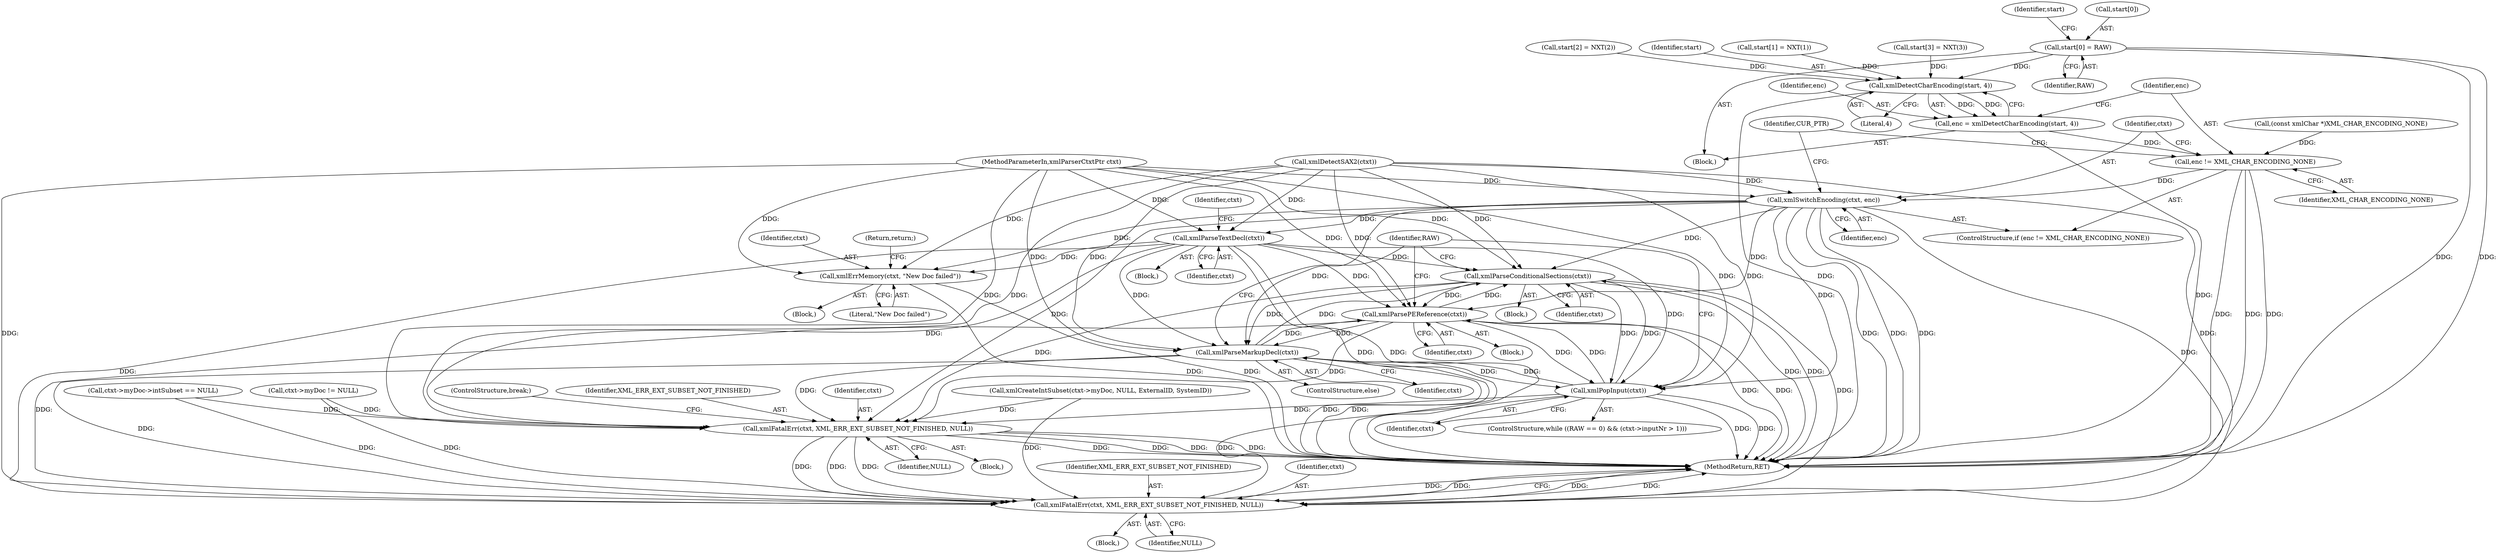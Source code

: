 digraph "0_Chrome_d0947db40187f4708c58e64cbd6013faf9eddeed_22@array" {
"1000135" [label="(Call,start[0] = RAW)"];
"1000160" [label="(Call,xmlDetectCharEncoding(start, 4))"];
"1000158" [label="(Call,enc = xmlDetectCharEncoding(start, 4))"];
"1000164" [label="(Call,enc != XML_CHAR_ENCODING_NONE)"];
"1000167" [label="(Call,xmlSwitchEncoding(ctxt, enc))"];
"1000179" [label="(Call,xmlParseTextDecl(ctxt))"];
"1000208" [label="(Call,xmlErrMemory(ctxt, \"New Doc failed\"))"];
"1000304" [label="(Call,xmlParseConditionalSections(ctxt))"];
"1000318" [label="(Call,xmlParsePEReference(ctxt))"];
"1000321" [label="(Call,xmlParseMarkupDecl(ctxt))"];
"1000333" [label="(Call,xmlPopInput(ctxt))"];
"1000348" [label="(Call,xmlFatalErr(ctxt, XML_ERR_EXT_SUBSET_NOT_FINISHED, NULL))"];
"1000358" [label="(Call,xmlFatalErr(ctxt, XML_ERR_EXT_SUBSET_NOT_FINISHED, NULL))"];
"1000160" [label="(Call,xmlDetectCharEncoding(start, 4))"];
"1000166" [label="(Identifier,XML_CHAR_ENCODING_NONE)"];
"1000135" [label="(Call,start[0] = RAW)"];
"1000226" [label="(Call,ctxt->myDoc->intSubset == NULL)"];
"1000103" [label="(MethodParameterIn,xmlParserCtxtPtr ctxt)"];
"1000352" [label="(ControlStructure,break;)"];
"1000116" [label="(Call,(const xmlChar *)XML_CHAR_ENCODING_NONE)"];
"1000158" [label="(Call,enc = xmlDetectCharEncoding(start, 4))"];
"1000146" [label="(Call,start[2] = NXT(2))"];
"1000163" [label="(ControlStructure,if (enc != XML_CHAR_ENCODING_NONE))"];
"1000357" [label="(Block,)"];
"1000326" [label="(Identifier,RAW)"];
"1000161" [label="(Identifier,start)"];
"1000142" [label="(Identifier,start)"];
"1000320" [label="(ControlStructure,else)"];
"1000162" [label="(Literal,4)"];
"1000132" [label="(Block,)"];
"1000303" [label="(Block,)"];
"1000317" [label="(Block,)"];
"1000360" [label="(Identifier,XML_ERR_EXT_SUBSET_NOT_FINISHED)"];
"1000169" [label="(Identifier,enc)"];
"1000179" [label="(Call,xmlParseTextDecl(ctxt))"];
"1000211" [label="(Return,return;)"];
"1000136" [label="(Call,start[0])"];
"1000107" [label="(Call,xmlDetectSAX2(ctxt))"];
"1000209" [label="(Identifier,ctxt)"];
"1000334" [label="(Identifier,ctxt)"];
"1000165" [label="(Identifier,enc)"];
"1000168" [label="(Identifier,ctxt)"];
"1000140" [label="(Call,start[1] = NXT(1))"];
"1000358" [label="(Call,xmlFatalErr(ctxt, XML_ERR_EXT_SUBSET_NOT_FINISHED, NULL))"];
"1000167" [label="(Call,xmlSwitchEncoding(ctxt, enc))"];
"1000348" [label="(Call,xmlFatalErr(ctxt, XML_ERR_EXT_SUBSET_NOT_FINISHED, NULL))"];
"1000304" [label="(Call,xmlParseConditionalSections(ctxt))"];
"1000159" [label="(Identifier,enc)"];
"1000333" [label="(Call,xmlPopInput(ctxt))"];
"1000318" [label="(Call,xmlParsePEReference(ctxt))"];
"1000322" [label="(Identifier,ctxt)"];
"1000210" [label="(Literal,\"New Doc failed\")"];
"1000323" [label="(ControlStructure,while ((RAW == 0) && (ctxt->inputNr > 1)))"];
"1000350" [label="(Identifier,XML_ERR_EXT_SUBSET_NOT_FINISHED)"];
"1000164" [label="(Call,enc != XML_CHAR_ENCODING_NONE)"];
"1000184" [label="(Identifier,ctxt)"];
"1000305" [label="(Identifier,ctxt)"];
"1000178" [label="(Block,)"];
"1000172" [label="(Identifier,CUR_PTR)"];
"1000359" [label="(Identifier,ctxt)"];
"1000349" [label="(Identifier,ctxt)"];
"1000233" [label="(Call,xmlCreateIntSubset(ctxt->myDoc, NULL, ExternalID, SystemID))"];
"1000208" [label="(Call,xmlErrMemory(ctxt, \"New Doc failed\"))"];
"1000347" [label="(Block,)"];
"1000180" [label="(Identifier,ctxt)"];
"1000321" [label="(Call,xmlParseMarkupDecl(ctxt))"];
"1000152" [label="(Call,start[3] = NXT(3))"];
"1000139" [label="(Identifier,RAW)"];
"1000319" [label="(Identifier,ctxt)"];
"1000221" [label="(Call,ctxt->myDoc != NULL)"];
"1000207" [label="(Block,)"];
"1000351" [label="(Identifier,NULL)"];
"1000361" [label="(Identifier,NULL)"];
"1000362" [label="(MethodReturn,RET)"];
"1000135" -> "1000132"  [label="AST: "];
"1000135" -> "1000139"  [label="CFG: "];
"1000136" -> "1000135"  [label="AST: "];
"1000139" -> "1000135"  [label="AST: "];
"1000142" -> "1000135"  [label="CFG: "];
"1000135" -> "1000362"  [label="DDG: "];
"1000135" -> "1000362"  [label="DDG: "];
"1000135" -> "1000160"  [label="DDG: "];
"1000160" -> "1000158"  [label="AST: "];
"1000160" -> "1000162"  [label="CFG: "];
"1000161" -> "1000160"  [label="AST: "];
"1000162" -> "1000160"  [label="AST: "];
"1000158" -> "1000160"  [label="CFG: "];
"1000160" -> "1000362"  [label="DDG: "];
"1000160" -> "1000158"  [label="DDG: "];
"1000160" -> "1000158"  [label="DDG: "];
"1000140" -> "1000160"  [label="DDG: "];
"1000152" -> "1000160"  [label="DDG: "];
"1000146" -> "1000160"  [label="DDG: "];
"1000158" -> "1000132"  [label="AST: "];
"1000159" -> "1000158"  [label="AST: "];
"1000165" -> "1000158"  [label="CFG: "];
"1000158" -> "1000362"  [label="DDG: "];
"1000158" -> "1000164"  [label="DDG: "];
"1000164" -> "1000163"  [label="AST: "];
"1000164" -> "1000166"  [label="CFG: "];
"1000165" -> "1000164"  [label="AST: "];
"1000166" -> "1000164"  [label="AST: "];
"1000168" -> "1000164"  [label="CFG: "];
"1000172" -> "1000164"  [label="CFG: "];
"1000164" -> "1000362"  [label="DDG: "];
"1000164" -> "1000362"  [label="DDG: "];
"1000164" -> "1000362"  [label="DDG: "];
"1000116" -> "1000164"  [label="DDG: "];
"1000164" -> "1000167"  [label="DDG: "];
"1000167" -> "1000163"  [label="AST: "];
"1000167" -> "1000169"  [label="CFG: "];
"1000168" -> "1000167"  [label="AST: "];
"1000169" -> "1000167"  [label="AST: "];
"1000172" -> "1000167"  [label="CFG: "];
"1000167" -> "1000362"  [label="DDG: "];
"1000167" -> "1000362"  [label="DDG: "];
"1000167" -> "1000362"  [label="DDG: "];
"1000107" -> "1000167"  [label="DDG: "];
"1000103" -> "1000167"  [label="DDG: "];
"1000167" -> "1000179"  [label="DDG: "];
"1000167" -> "1000208"  [label="DDG: "];
"1000167" -> "1000304"  [label="DDG: "];
"1000167" -> "1000318"  [label="DDG: "];
"1000167" -> "1000321"  [label="DDG: "];
"1000167" -> "1000333"  [label="DDG: "];
"1000167" -> "1000348"  [label="DDG: "];
"1000167" -> "1000358"  [label="DDG: "];
"1000179" -> "1000178"  [label="AST: "];
"1000179" -> "1000180"  [label="CFG: "];
"1000180" -> "1000179"  [label="AST: "];
"1000184" -> "1000179"  [label="CFG: "];
"1000179" -> "1000362"  [label="DDG: "];
"1000179" -> "1000362"  [label="DDG: "];
"1000107" -> "1000179"  [label="DDG: "];
"1000103" -> "1000179"  [label="DDG: "];
"1000179" -> "1000208"  [label="DDG: "];
"1000179" -> "1000304"  [label="DDG: "];
"1000179" -> "1000318"  [label="DDG: "];
"1000179" -> "1000321"  [label="DDG: "];
"1000179" -> "1000333"  [label="DDG: "];
"1000179" -> "1000348"  [label="DDG: "];
"1000179" -> "1000358"  [label="DDG: "];
"1000208" -> "1000207"  [label="AST: "];
"1000208" -> "1000210"  [label="CFG: "];
"1000209" -> "1000208"  [label="AST: "];
"1000210" -> "1000208"  [label="AST: "];
"1000211" -> "1000208"  [label="CFG: "];
"1000208" -> "1000362"  [label="DDG: "];
"1000208" -> "1000362"  [label="DDG: "];
"1000107" -> "1000208"  [label="DDG: "];
"1000103" -> "1000208"  [label="DDG: "];
"1000304" -> "1000303"  [label="AST: "];
"1000304" -> "1000305"  [label="CFG: "];
"1000305" -> "1000304"  [label="AST: "];
"1000326" -> "1000304"  [label="CFG: "];
"1000304" -> "1000362"  [label="DDG: "];
"1000304" -> "1000362"  [label="DDG: "];
"1000107" -> "1000304"  [label="DDG: "];
"1000318" -> "1000304"  [label="DDG: "];
"1000321" -> "1000304"  [label="DDG: "];
"1000333" -> "1000304"  [label="DDG: "];
"1000103" -> "1000304"  [label="DDG: "];
"1000304" -> "1000318"  [label="DDG: "];
"1000304" -> "1000321"  [label="DDG: "];
"1000304" -> "1000333"  [label="DDG: "];
"1000304" -> "1000348"  [label="DDG: "];
"1000304" -> "1000358"  [label="DDG: "];
"1000318" -> "1000317"  [label="AST: "];
"1000318" -> "1000319"  [label="CFG: "];
"1000319" -> "1000318"  [label="AST: "];
"1000326" -> "1000318"  [label="CFG: "];
"1000318" -> "1000362"  [label="DDG: "];
"1000318" -> "1000362"  [label="DDG: "];
"1000107" -> "1000318"  [label="DDG: "];
"1000321" -> "1000318"  [label="DDG: "];
"1000333" -> "1000318"  [label="DDG: "];
"1000103" -> "1000318"  [label="DDG: "];
"1000318" -> "1000321"  [label="DDG: "];
"1000318" -> "1000333"  [label="DDG: "];
"1000318" -> "1000348"  [label="DDG: "];
"1000318" -> "1000358"  [label="DDG: "];
"1000321" -> "1000320"  [label="AST: "];
"1000321" -> "1000322"  [label="CFG: "];
"1000322" -> "1000321"  [label="AST: "];
"1000326" -> "1000321"  [label="CFG: "];
"1000321" -> "1000362"  [label="DDG: "];
"1000321" -> "1000362"  [label="DDG: "];
"1000107" -> "1000321"  [label="DDG: "];
"1000333" -> "1000321"  [label="DDG: "];
"1000103" -> "1000321"  [label="DDG: "];
"1000321" -> "1000333"  [label="DDG: "];
"1000321" -> "1000348"  [label="DDG: "];
"1000321" -> "1000358"  [label="DDG: "];
"1000333" -> "1000323"  [label="AST: "];
"1000333" -> "1000334"  [label="CFG: "];
"1000334" -> "1000333"  [label="AST: "];
"1000326" -> "1000333"  [label="CFG: "];
"1000333" -> "1000362"  [label="DDG: "];
"1000333" -> "1000362"  [label="DDG: "];
"1000107" -> "1000333"  [label="DDG: "];
"1000103" -> "1000333"  [label="DDG: "];
"1000333" -> "1000348"  [label="DDG: "];
"1000333" -> "1000358"  [label="DDG: "];
"1000348" -> "1000347"  [label="AST: "];
"1000348" -> "1000351"  [label="CFG: "];
"1000349" -> "1000348"  [label="AST: "];
"1000350" -> "1000348"  [label="AST: "];
"1000351" -> "1000348"  [label="AST: "];
"1000352" -> "1000348"  [label="CFG: "];
"1000348" -> "1000362"  [label="DDG: "];
"1000348" -> "1000362"  [label="DDG: "];
"1000348" -> "1000362"  [label="DDG: "];
"1000348" -> "1000362"  [label="DDG: "];
"1000107" -> "1000348"  [label="DDG: "];
"1000103" -> "1000348"  [label="DDG: "];
"1000221" -> "1000348"  [label="DDG: "];
"1000233" -> "1000348"  [label="DDG: "];
"1000226" -> "1000348"  [label="DDG: "];
"1000348" -> "1000358"  [label="DDG: "];
"1000348" -> "1000358"  [label="DDG: "];
"1000348" -> "1000358"  [label="DDG: "];
"1000358" -> "1000357"  [label="AST: "];
"1000358" -> "1000361"  [label="CFG: "];
"1000359" -> "1000358"  [label="AST: "];
"1000360" -> "1000358"  [label="AST: "];
"1000361" -> "1000358"  [label="AST: "];
"1000362" -> "1000358"  [label="CFG: "];
"1000358" -> "1000362"  [label="DDG: "];
"1000358" -> "1000362"  [label="DDG: "];
"1000358" -> "1000362"  [label="DDG: "];
"1000358" -> "1000362"  [label="DDG: "];
"1000107" -> "1000358"  [label="DDG: "];
"1000103" -> "1000358"  [label="DDG: "];
"1000221" -> "1000358"  [label="DDG: "];
"1000233" -> "1000358"  [label="DDG: "];
"1000226" -> "1000358"  [label="DDG: "];
}
